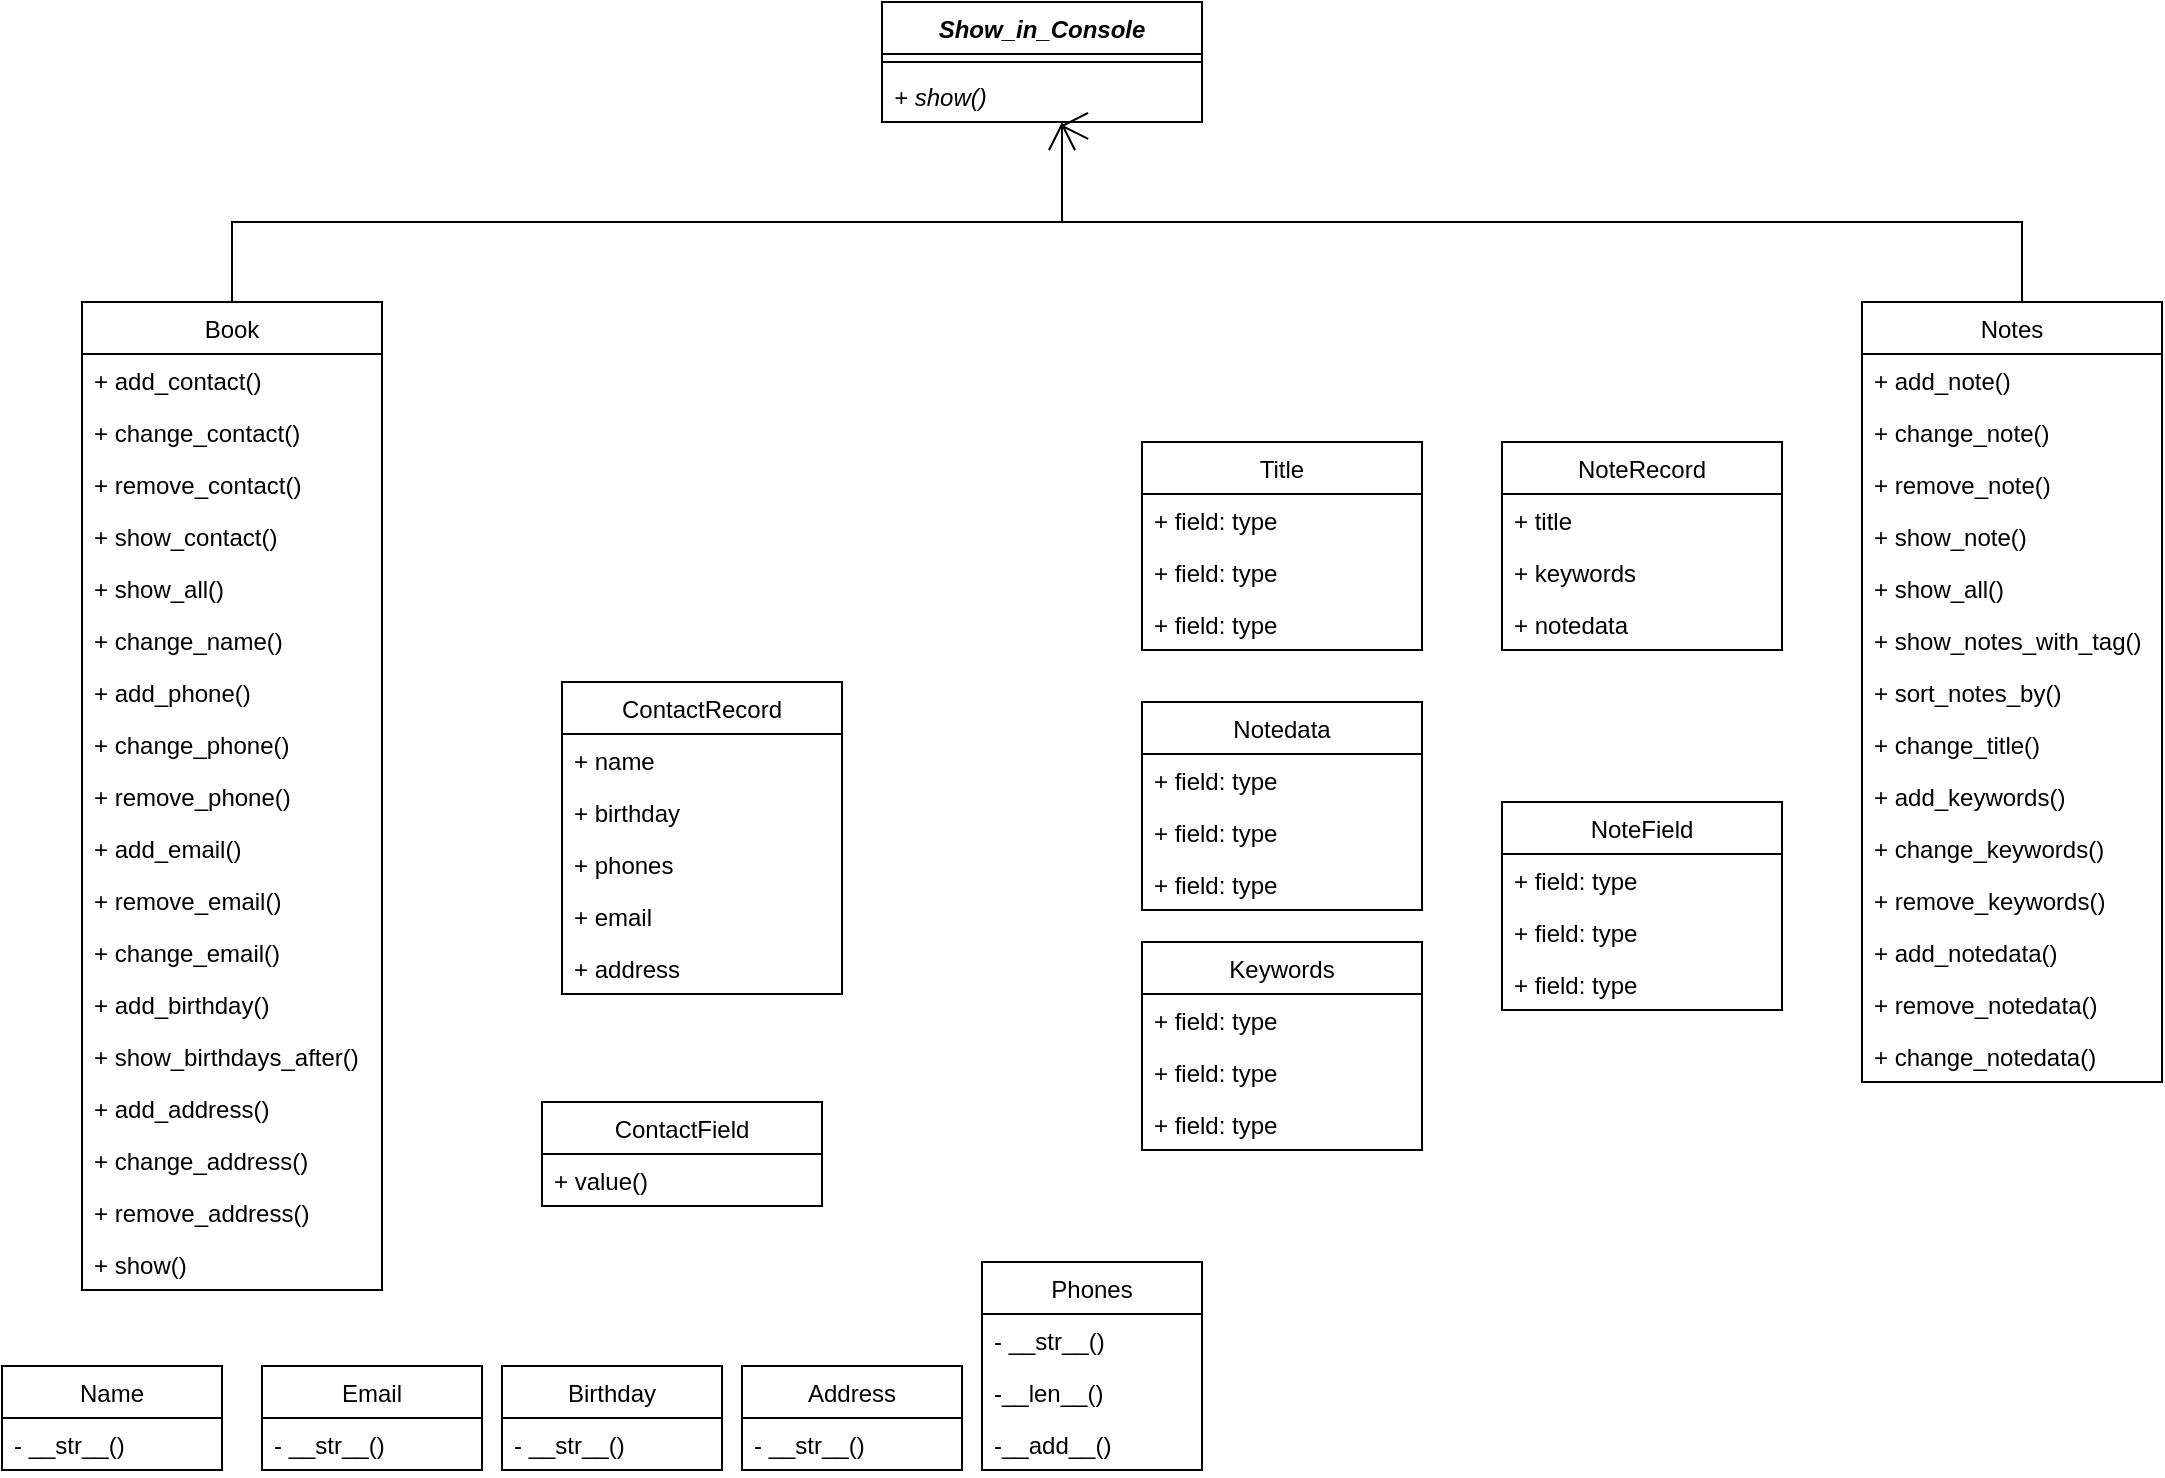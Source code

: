 <mxfile version="20.6.0" type="github">
  <diagram id="Xq7iDIkzihzZJpuqvU7q" name="Страница 1">
    <mxGraphModel dx="1422" dy="786" grid="1" gridSize="10" guides="1" tooltips="1" connect="1" arrows="1" fold="1" page="1" pageScale="1" pageWidth="1169" pageHeight="827" math="0" shadow="0">
      <root>
        <mxCell id="0" />
        <mxCell id="1" parent="0" />
        <mxCell id="I6-ofWQad7S-FFeboogP-4" value="Show_in_Console" style="swimlane;fontStyle=3;align=center;verticalAlign=top;childLayout=stackLayout;horizontal=1;startSize=26;horizontalStack=0;resizeParent=1;resizeParentMax=0;resizeLast=0;collapsible=1;marginBottom=0;" vertex="1" parent="1">
          <mxGeometry x="480" y="50" width="160" height="60" as="geometry" />
        </mxCell>
        <mxCell id="I6-ofWQad7S-FFeboogP-6" value="" style="line;strokeWidth=1;fillColor=none;align=left;verticalAlign=middle;spacingTop=-1;spacingLeft=3;spacingRight=3;rotatable=0;labelPosition=right;points=[];portConstraint=eastwest;strokeColor=inherit;" vertex="1" parent="I6-ofWQad7S-FFeboogP-4">
          <mxGeometry y="26" width="160" height="8" as="geometry" />
        </mxCell>
        <mxCell id="I6-ofWQad7S-FFeboogP-7" value="+ show()" style="text;strokeColor=none;fillColor=none;align=left;verticalAlign=top;spacingLeft=4;spacingRight=4;overflow=hidden;rotatable=0;points=[[0,0.5],[1,0.5]];portConstraint=eastwest;fontStyle=2" vertex="1" parent="I6-ofWQad7S-FFeboogP-4">
          <mxGeometry y="34" width="160" height="26" as="geometry" />
        </mxCell>
        <mxCell id="I6-ofWQad7S-FFeboogP-8" value="Book" style="swimlane;fontStyle=0;childLayout=stackLayout;horizontal=1;startSize=26;fillColor=none;horizontalStack=0;resizeParent=1;resizeParentMax=0;resizeLast=0;collapsible=1;marginBottom=0;" vertex="1" parent="1">
          <mxGeometry x="80" y="200" width="150" height="494" as="geometry" />
        </mxCell>
        <mxCell id="I6-ofWQad7S-FFeboogP-9" value="+ add_contact()" style="text;strokeColor=none;fillColor=none;align=left;verticalAlign=top;spacingLeft=4;spacingRight=4;overflow=hidden;rotatable=0;points=[[0,0.5],[1,0.5]];portConstraint=eastwest;" vertex="1" parent="I6-ofWQad7S-FFeboogP-8">
          <mxGeometry y="26" width="150" height="26" as="geometry" />
        </mxCell>
        <mxCell id="I6-ofWQad7S-FFeboogP-10" value="+ change_contact()" style="text;strokeColor=none;fillColor=none;align=left;verticalAlign=top;spacingLeft=4;spacingRight=4;overflow=hidden;rotatable=0;points=[[0,0.5],[1,0.5]];portConstraint=eastwest;" vertex="1" parent="I6-ofWQad7S-FFeboogP-8">
          <mxGeometry y="52" width="150" height="26" as="geometry" />
        </mxCell>
        <mxCell id="I6-ofWQad7S-FFeboogP-26" value="+ remove_contact()" style="text;strokeColor=none;fillColor=none;align=left;verticalAlign=top;spacingLeft=4;spacingRight=4;overflow=hidden;rotatable=0;points=[[0,0.5],[1,0.5]];portConstraint=eastwest;" vertex="1" parent="I6-ofWQad7S-FFeboogP-8">
          <mxGeometry y="78" width="150" height="26" as="geometry" />
        </mxCell>
        <mxCell id="I6-ofWQad7S-FFeboogP-25" value="+ show_contact()" style="text;strokeColor=none;fillColor=none;align=left;verticalAlign=top;spacingLeft=4;spacingRight=4;overflow=hidden;rotatable=0;points=[[0,0.5],[1,0.5]];portConstraint=eastwest;" vertex="1" parent="I6-ofWQad7S-FFeboogP-8">
          <mxGeometry y="104" width="150" height="26" as="geometry" />
        </mxCell>
        <mxCell id="I6-ofWQad7S-FFeboogP-27" value="+ show_all()" style="text;strokeColor=none;fillColor=none;align=left;verticalAlign=top;spacingLeft=4;spacingRight=4;overflow=hidden;rotatable=0;points=[[0,0.5],[1,0.5]];portConstraint=eastwest;" vertex="1" parent="I6-ofWQad7S-FFeboogP-8">
          <mxGeometry y="130" width="150" height="26" as="geometry" />
        </mxCell>
        <mxCell id="I6-ofWQad7S-FFeboogP-28" value="+ change_name()" style="text;strokeColor=none;fillColor=none;align=left;verticalAlign=top;spacingLeft=4;spacingRight=4;overflow=hidden;rotatable=0;points=[[0,0.5],[1,0.5]];portConstraint=eastwest;" vertex="1" parent="I6-ofWQad7S-FFeboogP-8">
          <mxGeometry y="156" width="150" height="26" as="geometry" />
        </mxCell>
        <mxCell id="I6-ofWQad7S-FFeboogP-29" value="+ add_phone()" style="text;strokeColor=none;fillColor=none;align=left;verticalAlign=top;spacingLeft=4;spacingRight=4;overflow=hidden;rotatable=0;points=[[0,0.5],[1,0.5]];portConstraint=eastwest;" vertex="1" parent="I6-ofWQad7S-FFeboogP-8">
          <mxGeometry y="182" width="150" height="26" as="geometry" />
        </mxCell>
        <mxCell id="I6-ofWQad7S-FFeboogP-30" value="+ change_phone()" style="text;strokeColor=none;fillColor=none;align=left;verticalAlign=top;spacingLeft=4;spacingRight=4;overflow=hidden;rotatable=0;points=[[0,0.5],[1,0.5]];portConstraint=eastwest;" vertex="1" parent="I6-ofWQad7S-FFeboogP-8">
          <mxGeometry y="208" width="150" height="26" as="geometry" />
        </mxCell>
        <mxCell id="I6-ofWQad7S-FFeboogP-31" value="+ remove_phone()" style="text;strokeColor=none;fillColor=none;align=left;verticalAlign=top;spacingLeft=4;spacingRight=4;overflow=hidden;rotatable=0;points=[[0,0.5],[1,0.5]];portConstraint=eastwest;" vertex="1" parent="I6-ofWQad7S-FFeboogP-8">
          <mxGeometry y="234" width="150" height="26" as="geometry" />
        </mxCell>
        <mxCell id="I6-ofWQad7S-FFeboogP-32" value="+ add_email()" style="text;strokeColor=none;fillColor=none;align=left;verticalAlign=top;spacingLeft=4;spacingRight=4;overflow=hidden;rotatable=0;points=[[0,0.5],[1,0.5]];portConstraint=eastwest;" vertex="1" parent="I6-ofWQad7S-FFeboogP-8">
          <mxGeometry y="260" width="150" height="26" as="geometry" />
        </mxCell>
        <mxCell id="I6-ofWQad7S-FFeboogP-33" value="+ remove_email()" style="text;strokeColor=none;fillColor=none;align=left;verticalAlign=top;spacingLeft=4;spacingRight=4;overflow=hidden;rotatable=0;points=[[0,0.5],[1,0.5]];portConstraint=eastwest;" vertex="1" parent="I6-ofWQad7S-FFeboogP-8">
          <mxGeometry y="286" width="150" height="26" as="geometry" />
        </mxCell>
        <mxCell id="I6-ofWQad7S-FFeboogP-24" value="+ change_email()" style="text;strokeColor=none;fillColor=none;align=left;verticalAlign=top;spacingLeft=4;spacingRight=4;overflow=hidden;rotatable=0;points=[[0,0.5],[1,0.5]];portConstraint=eastwest;" vertex="1" parent="I6-ofWQad7S-FFeboogP-8">
          <mxGeometry y="312" width="150" height="26" as="geometry" />
        </mxCell>
        <mxCell id="I6-ofWQad7S-FFeboogP-35" value="+ add_birthday()" style="text;strokeColor=none;fillColor=none;align=left;verticalAlign=top;spacingLeft=4;spacingRight=4;overflow=hidden;rotatable=0;points=[[0,0.5],[1,0.5]];portConstraint=eastwest;" vertex="1" parent="I6-ofWQad7S-FFeboogP-8">
          <mxGeometry y="338" width="150" height="26" as="geometry" />
        </mxCell>
        <mxCell id="I6-ofWQad7S-FFeboogP-36" value="+ show_birthdays_after()" style="text;strokeColor=none;fillColor=none;align=left;verticalAlign=top;spacingLeft=4;spacingRight=4;overflow=hidden;rotatable=0;points=[[0,0.5],[1,0.5]];portConstraint=eastwest;" vertex="1" parent="I6-ofWQad7S-FFeboogP-8">
          <mxGeometry y="364" width="150" height="26" as="geometry" />
        </mxCell>
        <mxCell id="I6-ofWQad7S-FFeboogP-34" value="+ add_address()" style="text;strokeColor=none;fillColor=none;align=left;verticalAlign=top;spacingLeft=4;spacingRight=4;overflow=hidden;rotatable=0;points=[[0,0.5],[1,0.5]];portConstraint=eastwest;" vertex="1" parent="I6-ofWQad7S-FFeboogP-8">
          <mxGeometry y="390" width="150" height="26" as="geometry" />
        </mxCell>
        <mxCell id="I6-ofWQad7S-FFeboogP-37" value="+ change_address()" style="text;strokeColor=none;fillColor=none;align=left;verticalAlign=top;spacingLeft=4;spacingRight=4;overflow=hidden;rotatable=0;points=[[0,0.5],[1,0.5]];portConstraint=eastwest;" vertex="1" parent="I6-ofWQad7S-FFeboogP-8">
          <mxGeometry y="416" width="150" height="26" as="geometry" />
        </mxCell>
        <mxCell id="I6-ofWQad7S-FFeboogP-39" value="+ remove_address()" style="text;strokeColor=none;fillColor=none;align=left;verticalAlign=top;spacingLeft=4;spacingRight=4;overflow=hidden;rotatable=0;points=[[0,0.5],[1,0.5]];portConstraint=eastwest;" vertex="1" parent="I6-ofWQad7S-FFeboogP-8">
          <mxGeometry y="442" width="150" height="26" as="geometry" />
        </mxCell>
        <mxCell id="I6-ofWQad7S-FFeboogP-38" value="+ show()" style="text;strokeColor=none;fillColor=none;align=left;verticalAlign=top;spacingLeft=4;spacingRight=4;overflow=hidden;rotatable=0;points=[[0,0.5],[1,0.5]];portConstraint=eastwest;" vertex="1" parent="I6-ofWQad7S-FFeboogP-8">
          <mxGeometry y="468" width="150" height="26" as="geometry" />
        </mxCell>
        <mxCell id="I6-ofWQad7S-FFeboogP-12" value="Notes" style="swimlane;fontStyle=0;childLayout=stackLayout;horizontal=1;startSize=26;fillColor=none;horizontalStack=0;resizeParent=1;resizeParentMax=0;resizeLast=0;collapsible=1;marginBottom=0;" vertex="1" parent="1">
          <mxGeometry x="970" y="200" width="150" height="390" as="geometry" />
        </mxCell>
        <mxCell id="I6-ofWQad7S-FFeboogP-13" value="+ add_note()" style="text;strokeColor=none;fillColor=none;align=left;verticalAlign=top;spacingLeft=4;spacingRight=4;overflow=hidden;rotatable=0;points=[[0,0.5],[1,0.5]];portConstraint=eastwest;" vertex="1" parent="I6-ofWQad7S-FFeboogP-12">
          <mxGeometry y="26" width="150" height="26" as="geometry" />
        </mxCell>
        <mxCell id="I6-ofWQad7S-FFeboogP-14" value="+ change_note()" style="text;strokeColor=none;fillColor=none;align=left;verticalAlign=top;spacingLeft=4;spacingRight=4;overflow=hidden;rotatable=0;points=[[0,0.5],[1,0.5]];portConstraint=eastwest;" vertex="1" parent="I6-ofWQad7S-FFeboogP-12">
          <mxGeometry y="52" width="150" height="26" as="geometry" />
        </mxCell>
        <mxCell id="I6-ofWQad7S-FFeboogP-63" value="+ remove_note()" style="text;strokeColor=none;fillColor=none;align=left;verticalAlign=top;spacingLeft=4;spacingRight=4;overflow=hidden;rotatable=0;points=[[0,0.5],[1,0.5]];portConstraint=eastwest;" vertex="1" parent="I6-ofWQad7S-FFeboogP-12">
          <mxGeometry y="78" width="150" height="26" as="geometry" />
        </mxCell>
        <mxCell id="I6-ofWQad7S-FFeboogP-64" value="+ show_note()" style="text;strokeColor=none;fillColor=none;align=left;verticalAlign=top;spacingLeft=4;spacingRight=4;overflow=hidden;rotatable=0;points=[[0,0.5],[1,0.5]];portConstraint=eastwest;" vertex="1" parent="I6-ofWQad7S-FFeboogP-12">
          <mxGeometry y="104" width="150" height="26" as="geometry" />
        </mxCell>
        <mxCell id="I6-ofWQad7S-FFeboogP-65" value="+ show_all()" style="text;strokeColor=none;fillColor=none;align=left;verticalAlign=top;spacingLeft=4;spacingRight=4;overflow=hidden;rotatable=0;points=[[0,0.5],[1,0.5]];portConstraint=eastwest;" vertex="1" parent="I6-ofWQad7S-FFeboogP-12">
          <mxGeometry y="130" width="150" height="26" as="geometry" />
        </mxCell>
        <mxCell id="I6-ofWQad7S-FFeboogP-66" value="+ show_notes_with_tag()" style="text;strokeColor=none;fillColor=none;align=left;verticalAlign=top;spacingLeft=4;spacingRight=4;overflow=hidden;rotatable=0;points=[[0,0.5],[1,0.5]];portConstraint=eastwest;" vertex="1" parent="I6-ofWQad7S-FFeboogP-12">
          <mxGeometry y="156" width="150" height="26" as="geometry" />
        </mxCell>
        <mxCell id="I6-ofWQad7S-FFeboogP-67" value="+ sort_notes_by()" style="text;strokeColor=none;fillColor=none;align=left;verticalAlign=top;spacingLeft=4;spacingRight=4;overflow=hidden;rotatable=0;points=[[0,0.5],[1,0.5]];portConstraint=eastwest;" vertex="1" parent="I6-ofWQad7S-FFeboogP-12">
          <mxGeometry y="182" width="150" height="26" as="geometry" />
        </mxCell>
        <mxCell id="I6-ofWQad7S-FFeboogP-68" value="+ change_title()" style="text;strokeColor=none;fillColor=none;align=left;verticalAlign=top;spacingLeft=4;spacingRight=4;overflow=hidden;rotatable=0;points=[[0,0.5],[1,0.5]];portConstraint=eastwest;" vertex="1" parent="I6-ofWQad7S-FFeboogP-12">
          <mxGeometry y="208" width="150" height="26" as="geometry" />
        </mxCell>
        <mxCell id="I6-ofWQad7S-FFeboogP-69" value="+ add_keywords()" style="text;strokeColor=none;fillColor=none;align=left;verticalAlign=top;spacingLeft=4;spacingRight=4;overflow=hidden;rotatable=0;points=[[0,0.5],[1,0.5]];portConstraint=eastwest;" vertex="1" parent="I6-ofWQad7S-FFeboogP-12">
          <mxGeometry y="234" width="150" height="26" as="geometry" />
        </mxCell>
        <mxCell id="I6-ofWQad7S-FFeboogP-70" value="+ change_keywords()" style="text;strokeColor=none;fillColor=none;align=left;verticalAlign=top;spacingLeft=4;spacingRight=4;overflow=hidden;rotatable=0;points=[[0,0.5],[1,0.5]];portConstraint=eastwest;" vertex="1" parent="I6-ofWQad7S-FFeboogP-12">
          <mxGeometry y="260" width="150" height="26" as="geometry" />
        </mxCell>
        <mxCell id="I6-ofWQad7S-FFeboogP-15" value="+ remove_keywords()" style="text;strokeColor=none;fillColor=none;align=left;verticalAlign=top;spacingLeft=4;spacingRight=4;overflow=hidden;rotatable=0;points=[[0,0.5],[1,0.5]];portConstraint=eastwest;" vertex="1" parent="I6-ofWQad7S-FFeboogP-12">
          <mxGeometry y="286" width="150" height="26" as="geometry" />
        </mxCell>
        <mxCell id="I6-ofWQad7S-FFeboogP-72" value="+ add_notedata()" style="text;strokeColor=none;fillColor=none;align=left;verticalAlign=top;spacingLeft=4;spacingRight=4;overflow=hidden;rotatable=0;points=[[0,0.5],[1,0.5]];portConstraint=eastwest;" vertex="1" parent="I6-ofWQad7S-FFeboogP-12">
          <mxGeometry y="312" width="150" height="26" as="geometry" />
        </mxCell>
        <mxCell id="I6-ofWQad7S-FFeboogP-73" value="+ remove_notedata()" style="text;strokeColor=none;fillColor=none;align=left;verticalAlign=top;spacingLeft=4;spacingRight=4;overflow=hidden;rotatable=0;points=[[0,0.5],[1,0.5]];portConstraint=eastwest;" vertex="1" parent="I6-ofWQad7S-FFeboogP-12">
          <mxGeometry y="338" width="150" height="26" as="geometry" />
        </mxCell>
        <mxCell id="I6-ofWQad7S-FFeboogP-71" value="+ change_notedata()" style="text;strokeColor=none;fillColor=none;align=left;verticalAlign=top;spacingLeft=4;spacingRight=4;overflow=hidden;rotatable=0;points=[[0,0.5],[1,0.5]];portConstraint=eastwest;" vertex="1" parent="I6-ofWQad7S-FFeboogP-12">
          <mxGeometry y="364" width="150" height="26" as="geometry" />
        </mxCell>
        <mxCell id="I6-ofWQad7S-FFeboogP-16" value="ContactRecord" style="swimlane;fontStyle=0;childLayout=stackLayout;horizontal=1;startSize=26;fillColor=none;horizontalStack=0;resizeParent=1;resizeParentMax=0;resizeLast=0;collapsible=1;marginBottom=0;" vertex="1" parent="1">
          <mxGeometry x="320" y="390" width="140" height="156" as="geometry" />
        </mxCell>
        <mxCell id="I6-ofWQad7S-FFeboogP-17" value="+ name" style="text;strokeColor=none;fillColor=none;align=left;verticalAlign=top;spacingLeft=4;spacingRight=4;overflow=hidden;rotatable=0;points=[[0,0.5],[1,0.5]];portConstraint=eastwest;" vertex="1" parent="I6-ofWQad7S-FFeboogP-16">
          <mxGeometry y="26" width="140" height="26" as="geometry" />
        </mxCell>
        <mxCell id="I6-ofWQad7S-FFeboogP-18" value="+ birthday" style="text;strokeColor=none;fillColor=none;align=left;verticalAlign=top;spacingLeft=4;spacingRight=4;overflow=hidden;rotatable=0;points=[[0,0.5],[1,0.5]];portConstraint=eastwest;" vertex="1" parent="I6-ofWQad7S-FFeboogP-16">
          <mxGeometry y="52" width="140" height="26" as="geometry" />
        </mxCell>
        <mxCell id="I6-ofWQad7S-FFeboogP-19" value="+ phones" style="text;strokeColor=none;fillColor=none;align=left;verticalAlign=top;spacingLeft=4;spacingRight=4;overflow=hidden;rotatable=0;points=[[0,0.5],[1,0.5]];portConstraint=eastwest;" vertex="1" parent="I6-ofWQad7S-FFeboogP-16">
          <mxGeometry y="78" width="140" height="26" as="geometry" />
        </mxCell>
        <mxCell id="I6-ofWQad7S-FFeboogP-94" value="+ email" style="text;strokeColor=none;fillColor=none;align=left;verticalAlign=top;spacingLeft=4;spacingRight=4;overflow=hidden;rotatable=0;points=[[0,0.5],[1,0.5]];portConstraint=eastwest;" vertex="1" parent="I6-ofWQad7S-FFeboogP-16">
          <mxGeometry y="104" width="140" height="26" as="geometry" />
        </mxCell>
        <mxCell id="I6-ofWQad7S-FFeboogP-95" value="+ address" style="text;strokeColor=none;fillColor=none;align=left;verticalAlign=top;spacingLeft=4;spacingRight=4;overflow=hidden;rotatable=0;points=[[0,0.5],[1,0.5]];portConstraint=eastwest;" vertex="1" parent="I6-ofWQad7S-FFeboogP-16">
          <mxGeometry y="130" width="140" height="26" as="geometry" />
        </mxCell>
        <mxCell id="I6-ofWQad7S-FFeboogP-20" value="ContactField" style="swimlane;fontStyle=0;childLayout=stackLayout;horizontal=1;startSize=26;fillColor=none;horizontalStack=0;resizeParent=1;resizeParentMax=0;resizeLast=0;collapsible=1;marginBottom=0;" vertex="1" parent="1">
          <mxGeometry x="310" y="600" width="140" height="52" as="geometry" />
        </mxCell>
        <mxCell id="I6-ofWQad7S-FFeboogP-21" value="+ value()" style="text;strokeColor=none;fillColor=none;align=left;verticalAlign=top;spacingLeft=4;spacingRight=4;overflow=hidden;rotatable=0;points=[[0,0.5],[1,0.5]];portConstraint=eastwest;" vertex="1" parent="I6-ofWQad7S-FFeboogP-20">
          <mxGeometry y="26" width="140" height="26" as="geometry" />
        </mxCell>
        <mxCell id="I6-ofWQad7S-FFeboogP-40" value="" style="endArrow=open;endFill=1;endSize=12;html=1;rounded=0;edgeStyle=orthogonalEdgeStyle;" edge="1" parent="1">
          <mxGeometry width="160" relative="1" as="geometry">
            <mxPoint x="1050" y="200" as="sourcePoint" />
            <mxPoint x="570" y="110" as="targetPoint" />
            <Array as="points">
              <mxPoint x="1050" y="200" />
              <mxPoint x="1050" y="160" />
              <mxPoint x="230" y="160" />
            </Array>
          </mxGeometry>
        </mxCell>
        <mxCell id="I6-ofWQad7S-FFeboogP-41" value="" style="endArrow=open;endFill=1;endSize=12;html=1;rounded=0;exitX=0.5;exitY=0;exitDx=0;exitDy=0;edgeStyle=orthogonalEdgeStyle;entryX=0.556;entryY=1.077;entryDx=0;entryDy=0;entryPerimeter=0;" edge="1" parent="1" source="I6-ofWQad7S-FFeboogP-8" target="I6-ofWQad7S-FFeboogP-7">
          <mxGeometry width="160" relative="1" as="geometry">
            <mxPoint x="330" y="400" as="sourcePoint" />
            <mxPoint x="230" y="120" as="targetPoint" />
            <Array as="points">
              <mxPoint x="155" y="160" />
              <mxPoint x="570" y="160" />
              <mxPoint x="570" y="112" />
            </Array>
          </mxGeometry>
        </mxCell>
        <mxCell id="I6-ofWQad7S-FFeboogP-42" value="Name" style="swimlane;fontStyle=0;childLayout=stackLayout;horizontal=1;startSize=26;fillColor=none;horizontalStack=0;resizeParent=1;resizeParentMax=0;resizeLast=0;collapsible=1;marginBottom=0;" vertex="1" parent="1">
          <mxGeometry x="40" y="732" width="110" height="52" as="geometry" />
        </mxCell>
        <mxCell id="I6-ofWQad7S-FFeboogP-43" value="- __str__()" style="text;strokeColor=none;fillColor=none;align=left;verticalAlign=top;spacingLeft=4;spacingRight=4;overflow=hidden;rotatable=0;points=[[0,0.5],[1,0.5]];portConstraint=eastwest;" vertex="1" parent="I6-ofWQad7S-FFeboogP-42">
          <mxGeometry y="26" width="110" height="26" as="geometry" />
        </mxCell>
        <mxCell id="I6-ofWQad7S-FFeboogP-46" value="Phones" style="swimlane;fontStyle=0;childLayout=stackLayout;horizontal=1;startSize=26;fillColor=none;horizontalStack=0;resizeParent=1;resizeParentMax=0;resizeLast=0;collapsible=1;marginBottom=0;" vertex="1" parent="1">
          <mxGeometry x="530" y="680" width="110" height="104" as="geometry" />
        </mxCell>
        <mxCell id="I6-ofWQad7S-FFeboogP-47" value="- __str__()" style="text;strokeColor=none;fillColor=none;align=left;verticalAlign=top;spacingLeft=4;spacingRight=4;overflow=hidden;rotatable=0;points=[[0,0.5],[1,0.5]];portConstraint=eastwest;" vertex="1" parent="I6-ofWQad7S-FFeboogP-46">
          <mxGeometry y="26" width="110" height="26" as="geometry" />
        </mxCell>
        <mxCell id="I6-ofWQad7S-FFeboogP-48" value="-__len__()" style="text;strokeColor=none;fillColor=none;align=left;verticalAlign=top;spacingLeft=4;spacingRight=4;overflow=hidden;rotatable=0;points=[[0,0.5],[1,0.5]];portConstraint=eastwest;" vertex="1" parent="I6-ofWQad7S-FFeboogP-46">
          <mxGeometry y="52" width="110" height="26" as="geometry" />
        </mxCell>
        <mxCell id="I6-ofWQad7S-FFeboogP-49" value="-__add__()" style="text;strokeColor=none;fillColor=none;align=left;verticalAlign=top;spacingLeft=4;spacingRight=4;overflow=hidden;rotatable=0;points=[[0,0.5],[1,0.5]];portConstraint=eastwest;" vertex="1" parent="I6-ofWQad7S-FFeboogP-46">
          <mxGeometry y="78" width="110" height="26" as="geometry" />
        </mxCell>
        <mxCell id="I6-ofWQad7S-FFeboogP-51" value="Email" style="swimlane;fontStyle=0;childLayout=stackLayout;horizontal=1;startSize=26;fillColor=none;horizontalStack=0;resizeParent=1;resizeParentMax=0;resizeLast=0;collapsible=1;marginBottom=0;" vertex="1" parent="1">
          <mxGeometry x="170" y="732" width="110" height="52" as="geometry" />
        </mxCell>
        <mxCell id="I6-ofWQad7S-FFeboogP-52" value="- __str__()" style="text;strokeColor=none;fillColor=none;align=left;verticalAlign=top;spacingLeft=4;spacingRight=4;overflow=hidden;rotatable=0;points=[[0,0.5],[1,0.5]];portConstraint=eastwest;" vertex="1" parent="I6-ofWQad7S-FFeboogP-51">
          <mxGeometry y="26" width="110" height="26" as="geometry" />
        </mxCell>
        <mxCell id="I6-ofWQad7S-FFeboogP-55" value="Birthday" style="swimlane;fontStyle=0;childLayout=stackLayout;horizontal=1;startSize=26;fillColor=none;horizontalStack=0;resizeParent=1;resizeParentMax=0;resizeLast=0;collapsible=1;marginBottom=0;" vertex="1" parent="1">
          <mxGeometry x="290" y="732" width="110" height="52" as="geometry" />
        </mxCell>
        <mxCell id="I6-ofWQad7S-FFeboogP-56" value="- __str__()" style="text;strokeColor=none;fillColor=none;align=left;verticalAlign=top;spacingLeft=4;spacingRight=4;overflow=hidden;rotatable=0;points=[[0,0.5],[1,0.5]];portConstraint=eastwest;" vertex="1" parent="I6-ofWQad7S-FFeboogP-55">
          <mxGeometry y="26" width="110" height="26" as="geometry" />
        </mxCell>
        <mxCell id="I6-ofWQad7S-FFeboogP-59" value="Address" style="swimlane;fontStyle=0;childLayout=stackLayout;horizontal=1;startSize=26;fillColor=none;horizontalStack=0;resizeParent=1;resizeParentMax=0;resizeLast=0;collapsible=1;marginBottom=0;" vertex="1" parent="1">
          <mxGeometry x="410" y="732" width="110" height="52" as="geometry" />
        </mxCell>
        <mxCell id="I6-ofWQad7S-FFeboogP-60" value="- __str__()" style="text;strokeColor=none;fillColor=none;align=left;verticalAlign=top;spacingLeft=4;spacingRight=4;overflow=hidden;rotatable=0;points=[[0,0.5],[1,0.5]];portConstraint=eastwest;" vertex="1" parent="I6-ofWQad7S-FFeboogP-59">
          <mxGeometry y="26" width="110" height="26" as="geometry" />
        </mxCell>
        <mxCell id="I6-ofWQad7S-FFeboogP-74" value="NoteRecord" style="swimlane;fontStyle=0;childLayout=stackLayout;horizontal=1;startSize=26;fillColor=none;horizontalStack=0;resizeParent=1;resizeParentMax=0;resizeLast=0;collapsible=1;marginBottom=0;" vertex="1" parent="1">
          <mxGeometry x="790" y="270" width="140" height="104" as="geometry" />
        </mxCell>
        <mxCell id="I6-ofWQad7S-FFeboogP-75" value="+ title" style="text;strokeColor=none;fillColor=none;align=left;verticalAlign=top;spacingLeft=4;spacingRight=4;overflow=hidden;rotatable=0;points=[[0,0.5],[1,0.5]];portConstraint=eastwest;" vertex="1" parent="I6-ofWQad7S-FFeboogP-74">
          <mxGeometry y="26" width="140" height="26" as="geometry" />
        </mxCell>
        <mxCell id="I6-ofWQad7S-FFeboogP-76" value="+ keywords" style="text;strokeColor=none;fillColor=none;align=left;verticalAlign=top;spacingLeft=4;spacingRight=4;overflow=hidden;rotatable=0;points=[[0,0.5],[1,0.5]];portConstraint=eastwest;" vertex="1" parent="I6-ofWQad7S-FFeboogP-74">
          <mxGeometry y="52" width="140" height="26" as="geometry" />
        </mxCell>
        <mxCell id="I6-ofWQad7S-FFeboogP-77" value="+ notedata" style="text;strokeColor=none;fillColor=none;align=left;verticalAlign=top;spacingLeft=4;spacingRight=4;overflow=hidden;rotatable=0;points=[[0,0.5],[1,0.5]];portConstraint=eastwest;" vertex="1" parent="I6-ofWQad7S-FFeboogP-74">
          <mxGeometry y="78" width="140" height="26" as="geometry" />
        </mxCell>
        <mxCell id="I6-ofWQad7S-FFeboogP-78" value="NoteField" style="swimlane;fontStyle=0;childLayout=stackLayout;horizontal=1;startSize=26;fillColor=none;horizontalStack=0;resizeParent=1;resizeParentMax=0;resizeLast=0;collapsible=1;marginBottom=0;" vertex="1" parent="1">
          <mxGeometry x="790" y="450" width="140" height="104" as="geometry" />
        </mxCell>
        <mxCell id="I6-ofWQad7S-FFeboogP-79" value="+ field: type" style="text;strokeColor=none;fillColor=none;align=left;verticalAlign=top;spacingLeft=4;spacingRight=4;overflow=hidden;rotatable=0;points=[[0,0.5],[1,0.5]];portConstraint=eastwest;" vertex="1" parent="I6-ofWQad7S-FFeboogP-78">
          <mxGeometry y="26" width="140" height="26" as="geometry" />
        </mxCell>
        <mxCell id="I6-ofWQad7S-FFeboogP-80" value="+ field: type" style="text;strokeColor=none;fillColor=none;align=left;verticalAlign=top;spacingLeft=4;spacingRight=4;overflow=hidden;rotatable=0;points=[[0,0.5],[1,0.5]];portConstraint=eastwest;" vertex="1" parent="I6-ofWQad7S-FFeboogP-78">
          <mxGeometry y="52" width="140" height="26" as="geometry" />
        </mxCell>
        <mxCell id="I6-ofWQad7S-FFeboogP-81" value="+ field: type" style="text;strokeColor=none;fillColor=none;align=left;verticalAlign=top;spacingLeft=4;spacingRight=4;overflow=hidden;rotatable=0;points=[[0,0.5],[1,0.5]];portConstraint=eastwest;" vertex="1" parent="I6-ofWQad7S-FFeboogP-78">
          <mxGeometry y="78" width="140" height="26" as="geometry" />
        </mxCell>
        <mxCell id="I6-ofWQad7S-FFeboogP-82" value="Title" style="swimlane;fontStyle=0;childLayout=stackLayout;horizontal=1;startSize=26;fillColor=none;horizontalStack=0;resizeParent=1;resizeParentMax=0;resizeLast=0;collapsible=1;marginBottom=0;" vertex="1" parent="1">
          <mxGeometry x="610" y="270" width="140" height="104" as="geometry" />
        </mxCell>
        <mxCell id="I6-ofWQad7S-FFeboogP-83" value="+ field: type" style="text;strokeColor=none;fillColor=none;align=left;verticalAlign=top;spacingLeft=4;spacingRight=4;overflow=hidden;rotatable=0;points=[[0,0.5],[1,0.5]];portConstraint=eastwest;" vertex="1" parent="I6-ofWQad7S-FFeboogP-82">
          <mxGeometry y="26" width="140" height="26" as="geometry" />
        </mxCell>
        <mxCell id="I6-ofWQad7S-FFeboogP-84" value="+ field: type" style="text;strokeColor=none;fillColor=none;align=left;verticalAlign=top;spacingLeft=4;spacingRight=4;overflow=hidden;rotatable=0;points=[[0,0.5],[1,0.5]];portConstraint=eastwest;" vertex="1" parent="I6-ofWQad7S-FFeboogP-82">
          <mxGeometry y="52" width="140" height="26" as="geometry" />
        </mxCell>
        <mxCell id="I6-ofWQad7S-FFeboogP-85" value="+ field: type" style="text;strokeColor=none;fillColor=none;align=left;verticalAlign=top;spacingLeft=4;spacingRight=4;overflow=hidden;rotatable=0;points=[[0,0.5],[1,0.5]];portConstraint=eastwest;" vertex="1" parent="I6-ofWQad7S-FFeboogP-82">
          <mxGeometry y="78" width="140" height="26" as="geometry" />
        </mxCell>
        <mxCell id="I6-ofWQad7S-FFeboogP-86" value="Keywords" style="swimlane;fontStyle=0;childLayout=stackLayout;horizontal=1;startSize=26;fillColor=none;horizontalStack=0;resizeParent=1;resizeParentMax=0;resizeLast=0;collapsible=1;marginBottom=0;" vertex="1" parent="1">
          <mxGeometry x="610" y="520" width="140" height="104" as="geometry" />
        </mxCell>
        <mxCell id="I6-ofWQad7S-FFeboogP-87" value="+ field: type" style="text;strokeColor=none;fillColor=none;align=left;verticalAlign=top;spacingLeft=4;spacingRight=4;overflow=hidden;rotatable=0;points=[[0,0.5],[1,0.5]];portConstraint=eastwest;" vertex="1" parent="I6-ofWQad7S-FFeboogP-86">
          <mxGeometry y="26" width="140" height="26" as="geometry" />
        </mxCell>
        <mxCell id="I6-ofWQad7S-FFeboogP-88" value="+ field: type" style="text;strokeColor=none;fillColor=none;align=left;verticalAlign=top;spacingLeft=4;spacingRight=4;overflow=hidden;rotatable=0;points=[[0,0.5],[1,0.5]];portConstraint=eastwest;" vertex="1" parent="I6-ofWQad7S-FFeboogP-86">
          <mxGeometry y="52" width="140" height="26" as="geometry" />
        </mxCell>
        <mxCell id="I6-ofWQad7S-FFeboogP-89" value="+ field: type" style="text;strokeColor=none;fillColor=none;align=left;verticalAlign=top;spacingLeft=4;spacingRight=4;overflow=hidden;rotatable=0;points=[[0,0.5],[1,0.5]];portConstraint=eastwest;" vertex="1" parent="I6-ofWQad7S-FFeboogP-86">
          <mxGeometry y="78" width="140" height="26" as="geometry" />
        </mxCell>
        <mxCell id="I6-ofWQad7S-FFeboogP-90" value="Notedata" style="swimlane;fontStyle=0;childLayout=stackLayout;horizontal=1;startSize=26;fillColor=none;horizontalStack=0;resizeParent=1;resizeParentMax=0;resizeLast=0;collapsible=1;marginBottom=0;" vertex="1" parent="1">
          <mxGeometry x="610" y="400" width="140" height="104" as="geometry" />
        </mxCell>
        <mxCell id="I6-ofWQad7S-FFeboogP-91" value="+ field: type" style="text;strokeColor=none;fillColor=none;align=left;verticalAlign=top;spacingLeft=4;spacingRight=4;overflow=hidden;rotatable=0;points=[[0,0.5],[1,0.5]];portConstraint=eastwest;" vertex="1" parent="I6-ofWQad7S-FFeboogP-90">
          <mxGeometry y="26" width="140" height="26" as="geometry" />
        </mxCell>
        <mxCell id="I6-ofWQad7S-FFeboogP-92" value="+ field: type" style="text;strokeColor=none;fillColor=none;align=left;verticalAlign=top;spacingLeft=4;spacingRight=4;overflow=hidden;rotatable=0;points=[[0,0.5],[1,0.5]];portConstraint=eastwest;" vertex="1" parent="I6-ofWQad7S-FFeboogP-90">
          <mxGeometry y="52" width="140" height="26" as="geometry" />
        </mxCell>
        <mxCell id="I6-ofWQad7S-FFeboogP-93" value="+ field: type" style="text;strokeColor=none;fillColor=none;align=left;verticalAlign=top;spacingLeft=4;spacingRight=4;overflow=hidden;rotatable=0;points=[[0,0.5],[1,0.5]];portConstraint=eastwest;" vertex="1" parent="I6-ofWQad7S-FFeboogP-90">
          <mxGeometry y="78" width="140" height="26" as="geometry" />
        </mxCell>
      </root>
    </mxGraphModel>
  </diagram>
</mxfile>
